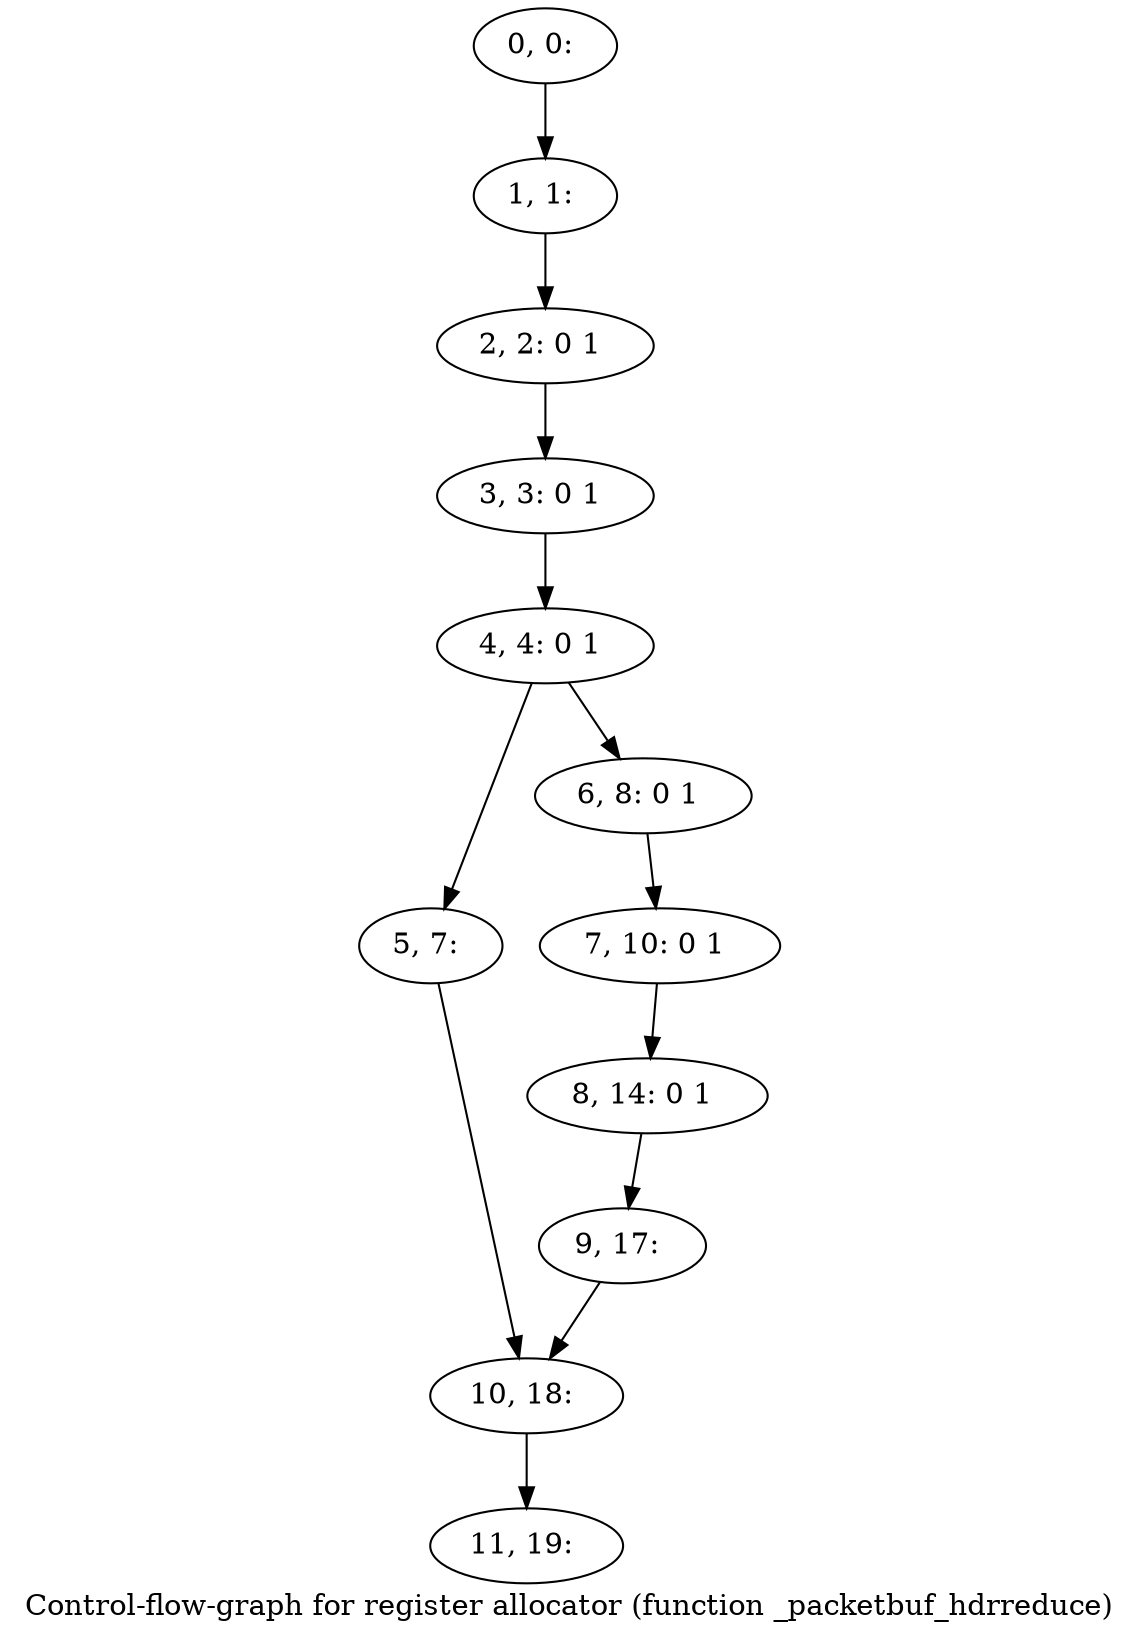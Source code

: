 digraph G {
graph [label="Control-flow-graph for register allocator (function _packetbuf_hdrreduce)"]
0[label="0, 0: "];
1[label="1, 1: "];
2[label="2, 2: 0 1 "];
3[label="3, 3: 0 1 "];
4[label="4, 4: 0 1 "];
5[label="5, 7: "];
6[label="6, 8: 0 1 "];
7[label="7, 10: 0 1 "];
8[label="8, 14: 0 1 "];
9[label="9, 17: "];
10[label="10, 18: "];
11[label="11, 19: "];
0->1 ;
1->2 ;
2->3 ;
3->4 ;
4->5 ;
4->6 ;
5->10 ;
6->7 ;
7->8 ;
8->9 ;
9->10 ;
10->11 ;
}
